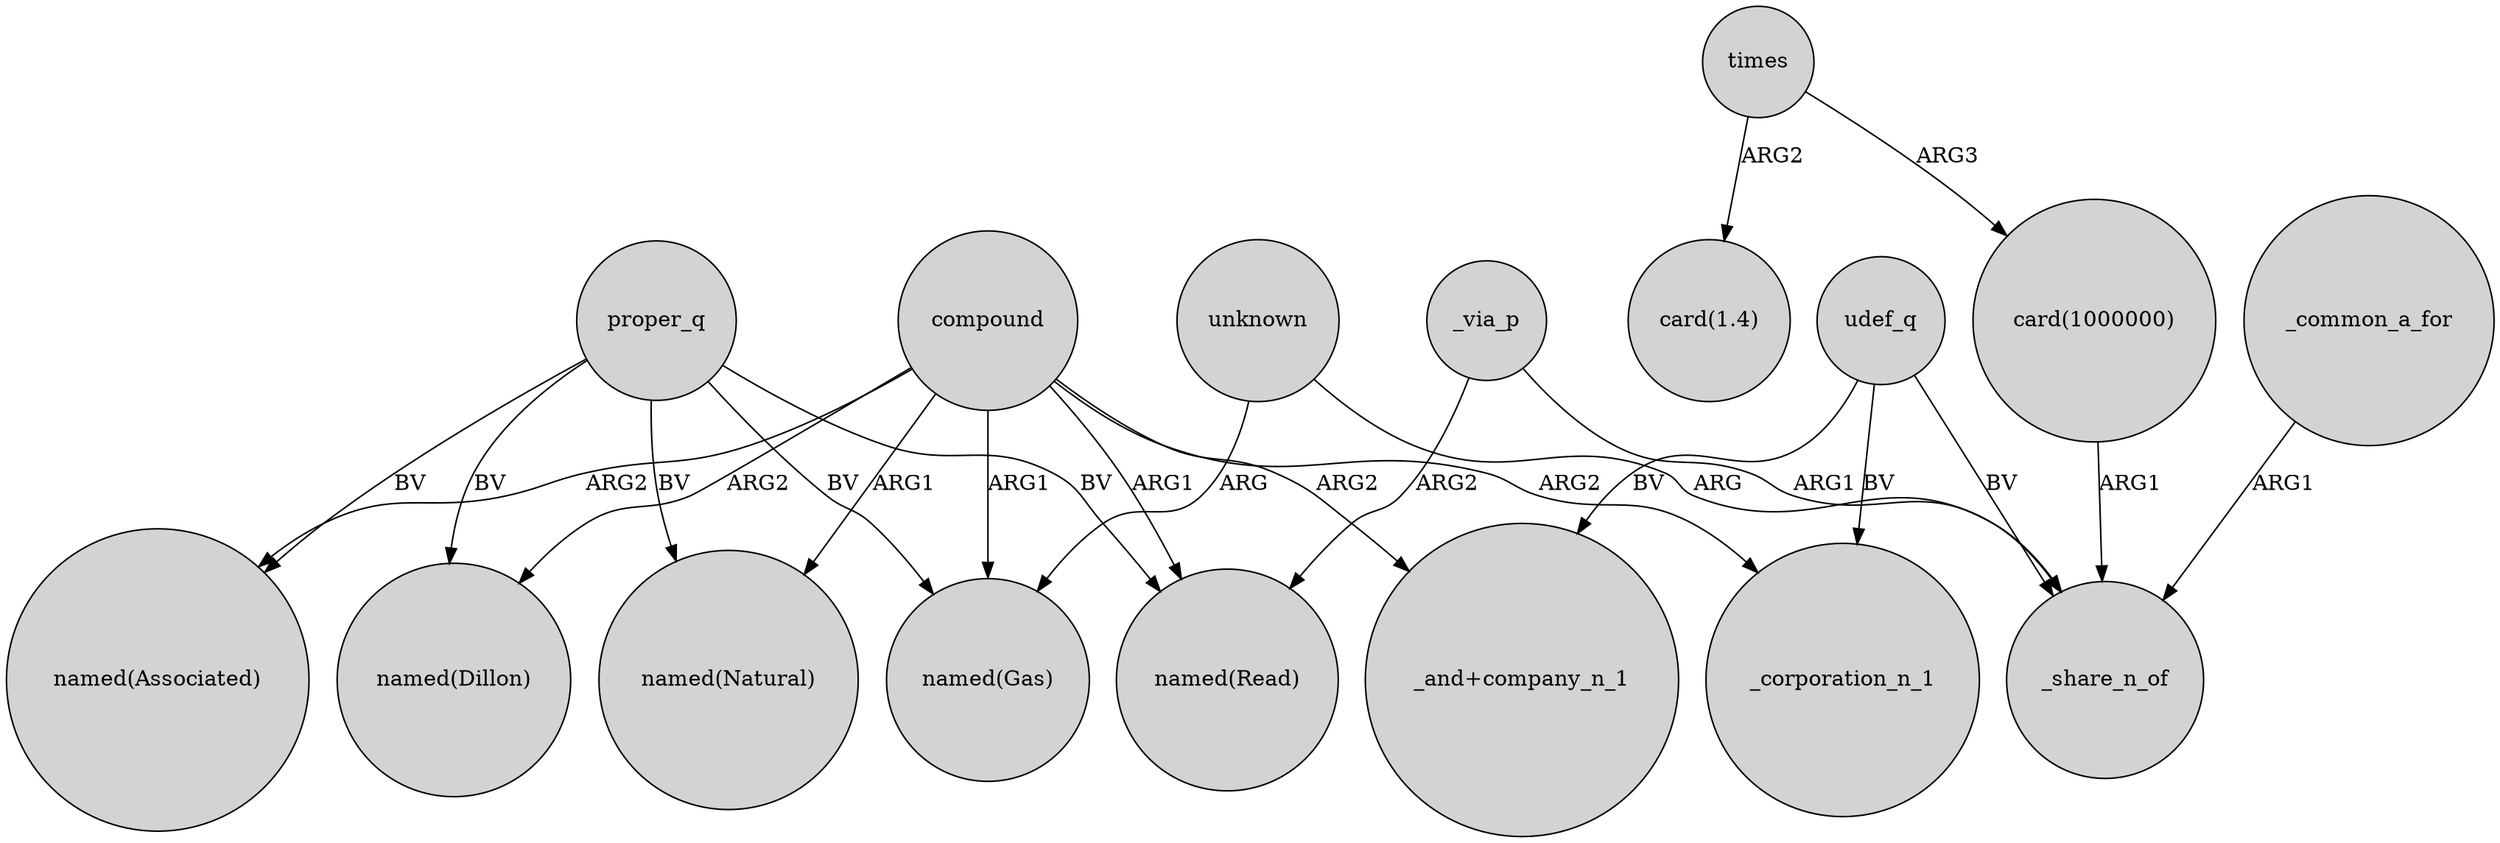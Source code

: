 digraph {
	node [shape=circle style=filled]
	compound -> "named(Read)" [label=ARG1]
	proper_q -> "named(Gas)" [label=BV]
	times -> "card(1.4)" [label=ARG2]
	compound -> _corporation_n_1 [label=ARG2]
	proper_q -> "named(Dillon)" [label=BV]
	unknown -> "named(Gas)" [label=ARG]
	compound -> "named(Gas)" [label=ARG1]
	udef_q -> _corporation_n_1 [label=BV]
	proper_q -> "named(Associated)" [label=BV]
	compound -> "named(Natural)" [label=ARG1]
	compound -> "_and+company_n_1" [label=ARG2]
	times -> "card(1000000)" [label=ARG3]
	_common_a_for -> _share_n_of [label=ARG1]
	compound -> "named(Dillon)" [label=ARG2]
	udef_q -> _share_n_of [label=BV]
	"card(1000000)" -> _share_n_of [label=ARG1]
	compound -> "named(Associated)" [label=ARG2]
	unknown -> _share_n_of [label=ARG]
	_via_p -> "named(Read)" [label=ARG2]
	udef_q -> "_and+company_n_1" [label=BV]
	proper_q -> "named(Natural)" [label=BV]
	_via_p -> _share_n_of [label=ARG1]
	proper_q -> "named(Read)" [label=BV]
}

